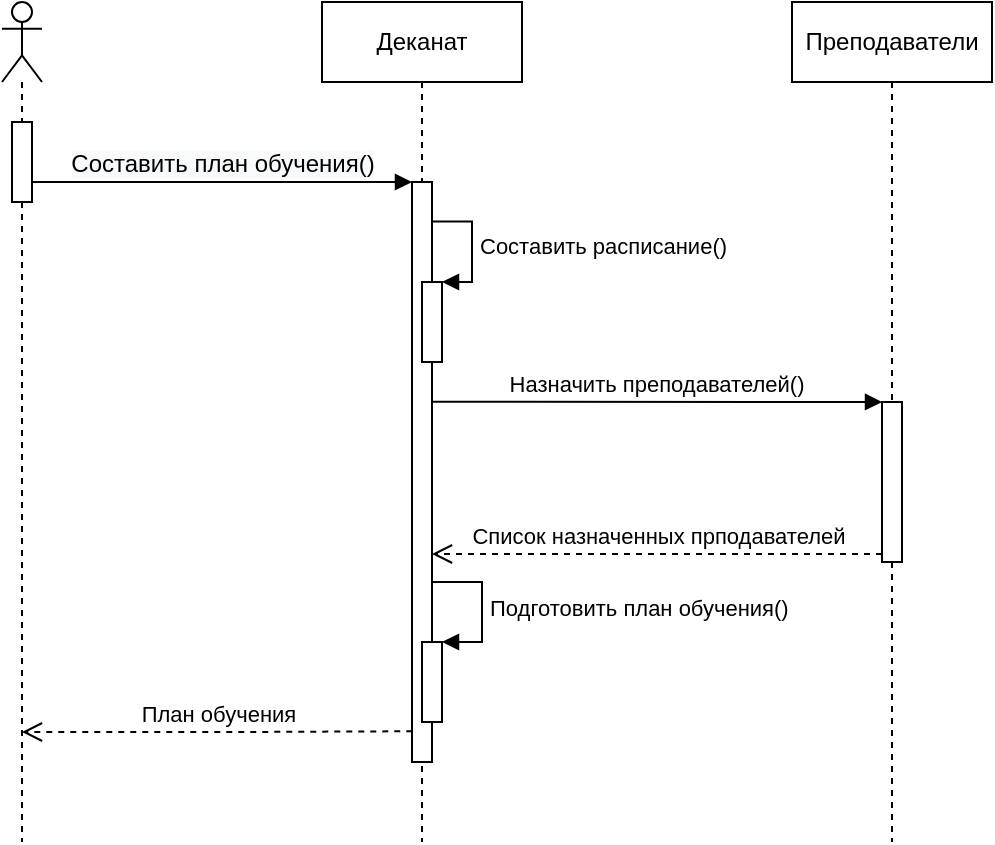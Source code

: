 <mxfile version="13.3.9" type="device"><diagram id="kgpKYQtTHZ0yAKxKKP6v" name="Page-1"><mxGraphModel dx="1178" dy="459" grid="1" gridSize="10" guides="1" tooltips="1" connect="1" arrows="1" fold="1" page="1" pageScale="1" pageWidth="850" pageHeight="1100" math="0" shadow="0"><root><mxCell id="0"/><mxCell id="1" parent="0"/><mxCell id="AVsLGCSvK2j3NiO-Cj4q-15" value="Деканат" style="shape=umlLifeline;perimeter=lifelinePerimeter;whiteSpace=wrap;html=1;container=1;collapsible=0;recursiveResize=0;outlineConnect=0;" vertex="1" parent="1"><mxGeometry x="380" y="60" width="100" height="420" as="geometry"/></mxCell><mxCell id="AVsLGCSvK2j3NiO-Cj4q-26" value="" style="html=1;points=[];perimeter=orthogonalPerimeter;" vertex="1" parent="AVsLGCSvK2j3NiO-Cj4q-15"><mxGeometry x="45" y="90" width="10" height="290" as="geometry"/></mxCell><mxCell id="AVsLGCSvK2j3NiO-Cj4q-37" value="&lt;span style=&quot;font-size: 12px ; background-color: rgb(248 , 249 , 250)&quot;&gt;Составить план обучения()&lt;/span&gt;" style="html=1;verticalAlign=bottom;endArrow=block;entryX=0;entryY=0;" edge="1" parent="AVsLGCSvK2j3NiO-Cj4q-15" source="AVsLGCSvK2j3NiO-Cj4q-19"><mxGeometry relative="1" as="geometry"><mxPoint x="-265" y="90" as="sourcePoint"/><mxPoint x="45" y="90" as="targetPoint"/></mxGeometry></mxCell><mxCell id="AVsLGCSvK2j3NiO-Cj4q-25" value="" style="html=1;points=[];perimeter=orthogonalPerimeter;fontFamily=Helvetica;fontSize=12;fontColor=#000000;align=center;strokeColor=#000000;fillColor=#ffffff;" vertex="1" parent="AVsLGCSvK2j3NiO-Cj4q-15"><mxGeometry x="50" y="140" width="10" height="40" as="geometry"/></mxCell><mxCell id="AVsLGCSvK2j3NiO-Cj4q-42" value="" style="html=1;points=[];perimeter=orthogonalPerimeter;" vertex="1" parent="AVsLGCSvK2j3NiO-Cj4q-15"><mxGeometry x="50" y="320" width="10" height="40" as="geometry"/></mxCell><mxCell id="AVsLGCSvK2j3NiO-Cj4q-43" value="Подготовить план обучения()" style="edgeStyle=orthogonalEdgeStyle;html=1;align=left;spacingLeft=2;endArrow=block;rounded=0;entryX=1;entryY=0;" edge="1" target="AVsLGCSvK2j3NiO-Cj4q-42" parent="AVsLGCSvK2j3NiO-Cj4q-15"><mxGeometry relative="1" as="geometry"><mxPoint x="55" y="290" as="sourcePoint"/><Array as="points"><mxPoint x="55" y="290"/><mxPoint x="80" y="290"/><mxPoint x="80" y="320"/></Array></mxGeometry></mxCell><mxCell id="AVsLGCSvK2j3NiO-Cj4q-16" value="" style="shape=umlLifeline;participant=umlActor;perimeter=lifelinePerimeter;whiteSpace=wrap;html=1;container=1;collapsible=0;recursiveResize=0;verticalAlign=top;spacingTop=36;outlineConnect=0;" vertex="1" parent="1"><mxGeometry x="220" y="60" width="20" height="420" as="geometry"/></mxCell><mxCell id="AVsLGCSvK2j3NiO-Cj4q-19" value="" style="html=1;points=[];perimeter=orthogonalPerimeter;" vertex="1" parent="AVsLGCSvK2j3NiO-Cj4q-16"><mxGeometry x="5" y="60" width="10" height="40" as="geometry"/></mxCell><mxCell id="AVsLGCSvK2j3NiO-Cj4q-22" value="Преподаватели" style="shape=umlLifeline;perimeter=lifelinePerimeter;whiteSpace=wrap;html=1;container=1;collapsible=0;recursiveResize=0;outlineConnect=0;" vertex="1" parent="1"><mxGeometry x="615" y="60" width="100" height="420" as="geometry"/></mxCell><mxCell id="AVsLGCSvK2j3NiO-Cj4q-39" value="" style="html=1;points=[];perimeter=orthogonalPerimeter;" vertex="1" parent="AVsLGCSvK2j3NiO-Cj4q-22"><mxGeometry x="45" y="200" width="10" height="80" as="geometry"/></mxCell><mxCell id="AVsLGCSvK2j3NiO-Cj4q-27" value="Составить расписание()" style="edgeStyle=orthogonalEdgeStyle;html=1;align=left;spacingLeft=2;endArrow=block;rounded=0;exitX=0.988;exitY=0.068;exitDx=0;exitDy=0;exitPerimeter=0;" edge="1" parent="1" source="AVsLGCSvK2j3NiO-Cj4q-26"><mxGeometry relative="1" as="geometry"><mxPoint x="440" y="170" as="sourcePoint"/><Array as="points"><mxPoint x="455" y="170"/><mxPoint x="455" y="200"/></Array><mxPoint x="440" y="200" as="targetPoint"/></mxGeometry></mxCell><mxCell id="AVsLGCSvK2j3NiO-Cj4q-38" value="План обучения" style="html=1;verticalAlign=bottom;endArrow=open;dashed=1;endSize=8;exitX=0.014;exitY=0.947;exitDx=0;exitDy=0;exitPerimeter=0;" edge="1" source="AVsLGCSvK2j3NiO-Cj4q-26" parent="1" target="AVsLGCSvK2j3NiO-Cj4q-16"><mxGeometry relative="1" as="geometry"><mxPoint x="140" y="350" as="targetPoint"/><mxPoint x="420" y="350" as="sourcePoint"/><Array as="points"><mxPoint x="340" y="425"/></Array></mxGeometry></mxCell><mxCell id="AVsLGCSvK2j3NiO-Cj4q-40" value="Назначить преподавателей()" style="html=1;verticalAlign=bottom;endArrow=block;entryX=0;entryY=0;exitX=0.995;exitY=0.379;exitDx=0;exitDy=0;exitPerimeter=0;" edge="1" target="AVsLGCSvK2j3NiO-Cj4q-39" parent="1" source="AVsLGCSvK2j3NiO-Cj4q-26"><mxGeometry relative="1" as="geometry"><mxPoint x="440" y="260" as="sourcePoint"/></mxGeometry></mxCell><mxCell id="AVsLGCSvK2j3NiO-Cj4q-41" value="Список назначенных прподавателей" style="html=1;verticalAlign=bottom;endArrow=open;dashed=1;endSize=8;exitX=0;exitY=0.95;" edge="1" source="AVsLGCSvK2j3NiO-Cj4q-39" parent="1" target="AVsLGCSvK2j3NiO-Cj4q-26"><mxGeometry relative="1" as="geometry"><mxPoint x="590" y="336" as="targetPoint"/></mxGeometry></mxCell></root></mxGraphModel></diagram></mxfile>